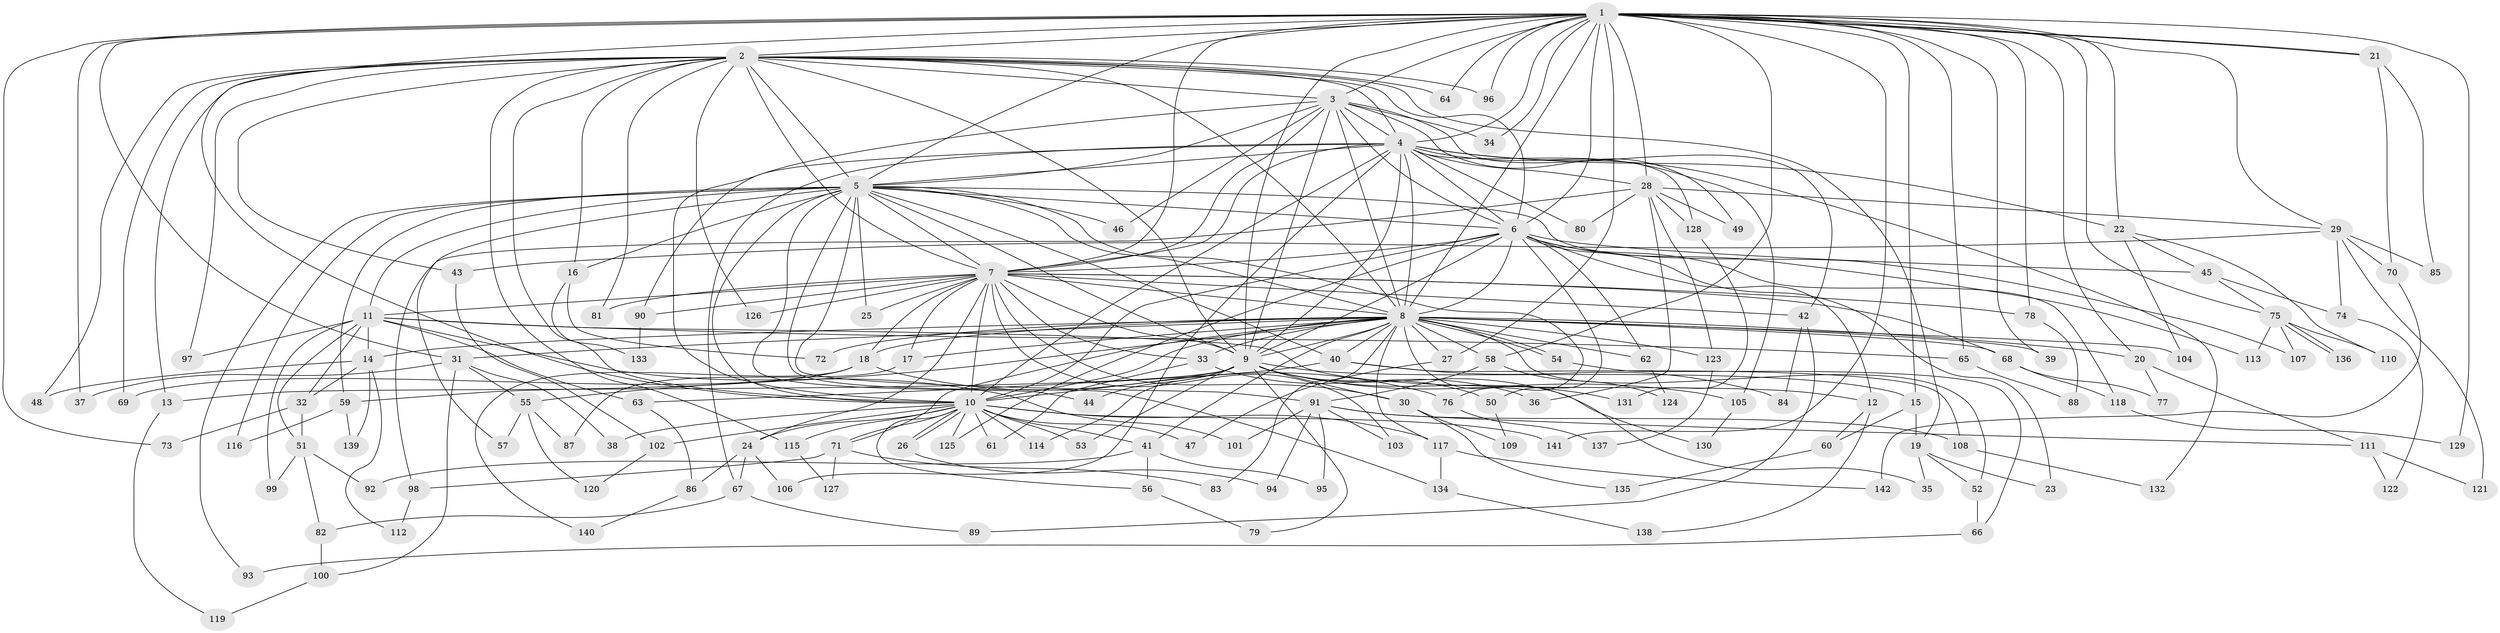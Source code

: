 // coarse degree distribution, {18: 0.03, 11: 0.01, 4: 0.16, 5: 0.07, 2: 0.29, 30: 0.01, 3: 0.3, 7: 0.01, 21: 0.02, 6: 0.03, 9: 0.01, 23: 0.01, 10: 0.01, 8: 0.01, 16: 0.01, 22: 0.01, 1: 0.01}
// Generated by graph-tools (version 1.1) at 2025/36/03/04/25 23:36:34]
// undirected, 142 vertices, 309 edges
graph export_dot {
  node [color=gray90,style=filled];
  1;
  2;
  3;
  4;
  5;
  6;
  7;
  8;
  9;
  10;
  11;
  12;
  13;
  14;
  15;
  16;
  17;
  18;
  19;
  20;
  21;
  22;
  23;
  24;
  25;
  26;
  27;
  28;
  29;
  30;
  31;
  32;
  33;
  34;
  35;
  36;
  37;
  38;
  39;
  40;
  41;
  42;
  43;
  44;
  45;
  46;
  47;
  48;
  49;
  50;
  51;
  52;
  53;
  54;
  55;
  56;
  57;
  58;
  59;
  60;
  61;
  62;
  63;
  64;
  65;
  66;
  67;
  68;
  69;
  70;
  71;
  72;
  73;
  74;
  75;
  76;
  77;
  78;
  79;
  80;
  81;
  82;
  83;
  84;
  85;
  86;
  87;
  88;
  89;
  90;
  91;
  92;
  93;
  94;
  95;
  96;
  97;
  98;
  99;
  100;
  101;
  102;
  103;
  104;
  105;
  106;
  107;
  108;
  109;
  110;
  111;
  112;
  113;
  114;
  115;
  116;
  117;
  118;
  119;
  120;
  121;
  122;
  123;
  124;
  125;
  126;
  127;
  128;
  129;
  130;
  131;
  132;
  133;
  134;
  135;
  136;
  137;
  138;
  139;
  140;
  141;
  142;
  1 -- 2;
  1 -- 3;
  1 -- 4;
  1 -- 5;
  1 -- 6;
  1 -- 7;
  1 -- 8;
  1 -- 9;
  1 -- 10;
  1 -- 15;
  1 -- 20;
  1 -- 21;
  1 -- 21;
  1 -- 22;
  1 -- 27;
  1 -- 28;
  1 -- 29;
  1 -- 31;
  1 -- 34;
  1 -- 37;
  1 -- 39;
  1 -- 58;
  1 -- 64;
  1 -- 65;
  1 -- 73;
  1 -- 75;
  1 -- 78;
  1 -- 96;
  1 -- 129;
  1 -- 141;
  2 -- 3;
  2 -- 4;
  2 -- 5;
  2 -- 6;
  2 -- 7;
  2 -- 8;
  2 -- 9;
  2 -- 10;
  2 -- 13;
  2 -- 16;
  2 -- 19;
  2 -- 43;
  2 -- 48;
  2 -- 64;
  2 -- 69;
  2 -- 81;
  2 -- 96;
  2 -- 97;
  2 -- 115;
  2 -- 126;
  3 -- 4;
  3 -- 5;
  3 -- 6;
  3 -- 7;
  3 -- 8;
  3 -- 9;
  3 -- 10;
  3 -- 34;
  3 -- 42;
  3 -- 46;
  3 -- 49;
  4 -- 5;
  4 -- 6;
  4 -- 7;
  4 -- 8;
  4 -- 9;
  4 -- 10;
  4 -- 22;
  4 -- 28;
  4 -- 67;
  4 -- 80;
  4 -- 90;
  4 -- 105;
  4 -- 106;
  4 -- 128;
  4 -- 132;
  5 -- 6;
  5 -- 7;
  5 -- 8;
  5 -- 9;
  5 -- 10;
  5 -- 11;
  5 -- 16;
  5 -- 25;
  5 -- 40;
  5 -- 44;
  5 -- 46;
  5 -- 57;
  5 -- 59;
  5 -- 76;
  5 -- 91;
  5 -- 93;
  5 -- 107;
  5 -- 116;
  5 -- 134;
  6 -- 7;
  6 -- 8;
  6 -- 9;
  6 -- 10;
  6 -- 12;
  6 -- 23;
  6 -- 45;
  6 -- 50;
  6 -- 62;
  6 -- 113;
  6 -- 118;
  6 -- 125;
  7 -- 8;
  7 -- 9;
  7 -- 10;
  7 -- 11;
  7 -- 17;
  7 -- 18;
  7 -- 24;
  7 -- 25;
  7 -- 30;
  7 -- 33;
  7 -- 42;
  7 -- 68;
  7 -- 78;
  7 -- 81;
  7 -- 90;
  7 -- 103;
  7 -- 126;
  8 -- 9;
  8 -- 10;
  8 -- 14;
  8 -- 17;
  8 -- 18;
  8 -- 20;
  8 -- 27;
  8 -- 31;
  8 -- 33;
  8 -- 35;
  8 -- 39;
  8 -- 40;
  8 -- 41;
  8 -- 52;
  8 -- 54;
  8 -- 54;
  8 -- 55;
  8 -- 58;
  8 -- 62;
  8 -- 68;
  8 -- 71;
  8 -- 72;
  8 -- 83;
  8 -- 104;
  8 -- 117;
  8 -- 123;
  9 -- 10;
  9 -- 13;
  9 -- 15;
  9 -- 30;
  9 -- 44;
  9 -- 50;
  9 -- 53;
  9 -- 79;
  9 -- 105;
  9 -- 114;
  9 -- 130;
  9 -- 131;
  10 -- 24;
  10 -- 26;
  10 -- 26;
  10 -- 38;
  10 -- 41;
  10 -- 47;
  10 -- 53;
  10 -- 56;
  10 -- 61;
  10 -- 71;
  10 -- 102;
  10 -- 114;
  10 -- 115;
  10 -- 117;
  10 -- 125;
  10 -- 141;
  11 -- 12;
  11 -- 14;
  11 -- 32;
  11 -- 51;
  11 -- 63;
  11 -- 65;
  11 -- 97;
  11 -- 99;
  11 -- 101;
  12 -- 60;
  12 -- 138;
  13 -- 119;
  14 -- 32;
  14 -- 48;
  14 -- 112;
  14 -- 139;
  15 -- 19;
  15 -- 60;
  16 -- 72;
  16 -- 133;
  17 -- 87;
  18 -- 59;
  18 -- 69;
  18 -- 76;
  18 -- 140;
  19 -- 23;
  19 -- 35;
  19 -- 52;
  20 -- 77;
  20 -- 111;
  21 -- 70;
  21 -- 85;
  22 -- 45;
  22 -- 104;
  22 -- 110;
  24 -- 67;
  24 -- 86;
  24 -- 106;
  26 -- 94;
  27 -- 47;
  28 -- 29;
  28 -- 36;
  28 -- 49;
  28 -- 80;
  28 -- 98;
  28 -- 123;
  28 -- 128;
  29 -- 43;
  29 -- 70;
  29 -- 74;
  29 -- 85;
  29 -- 121;
  30 -- 109;
  30 -- 135;
  31 -- 37;
  31 -- 38;
  31 -- 55;
  31 -- 100;
  32 -- 51;
  32 -- 73;
  33 -- 36;
  33 -- 61;
  40 -- 63;
  40 -- 84;
  40 -- 108;
  41 -- 56;
  41 -- 92;
  41 -- 95;
  42 -- 84;
  42 -- 89;
  43 -- 102;
  45 -- 74;
  45 -- 75;
  50 -- 109;
  51 -- 82;
  51 -- 92;
  51 -- 99;
  52 -- 66;
  54 -- 66;
  55 -- 57;
  55 -- 87;
  55 -- 120;
  56 -- 79;
  58 -- 91;
  58 -- 124;
  59 -- 116;
  59 -- 139;
  60 -- 135;
  62 -- 124;
  63 -- 86;
  65 -- 88;
  66 -- 93;
  67 -- 82;
  67 -- 89;
  68 -- 77;
  68 -- 118;
  70 -- 142;
  71 -- 83;
  71 -- 98;
  71 -- 127;
  74 -- 122;
  75 -- 107;
  75 -- 110;
  75 -- 113;
  75 -- 136;
  75 -- 136;
  76 -- 137;
  78 -- 88;
  82 -- 100;
  86 -- 140;
  90 -- 133;
  91 -- 94;
  91 -- 95;
  91 -- 101;
  91 -- 103;
  91 -- 108;
  91 -- 111;
  98 -- 112;
  100 -- 119;
  102 -- 120;
  105 -- 130;
  108 -- 132;
  111 -- 121;
  111 -- 122;
  115 -- 127;
  117 -- 134;
  117 -- 142;
  118 -- 129;
  123 -- 137;
  128 -- 131;
  134 -- 138;
}
